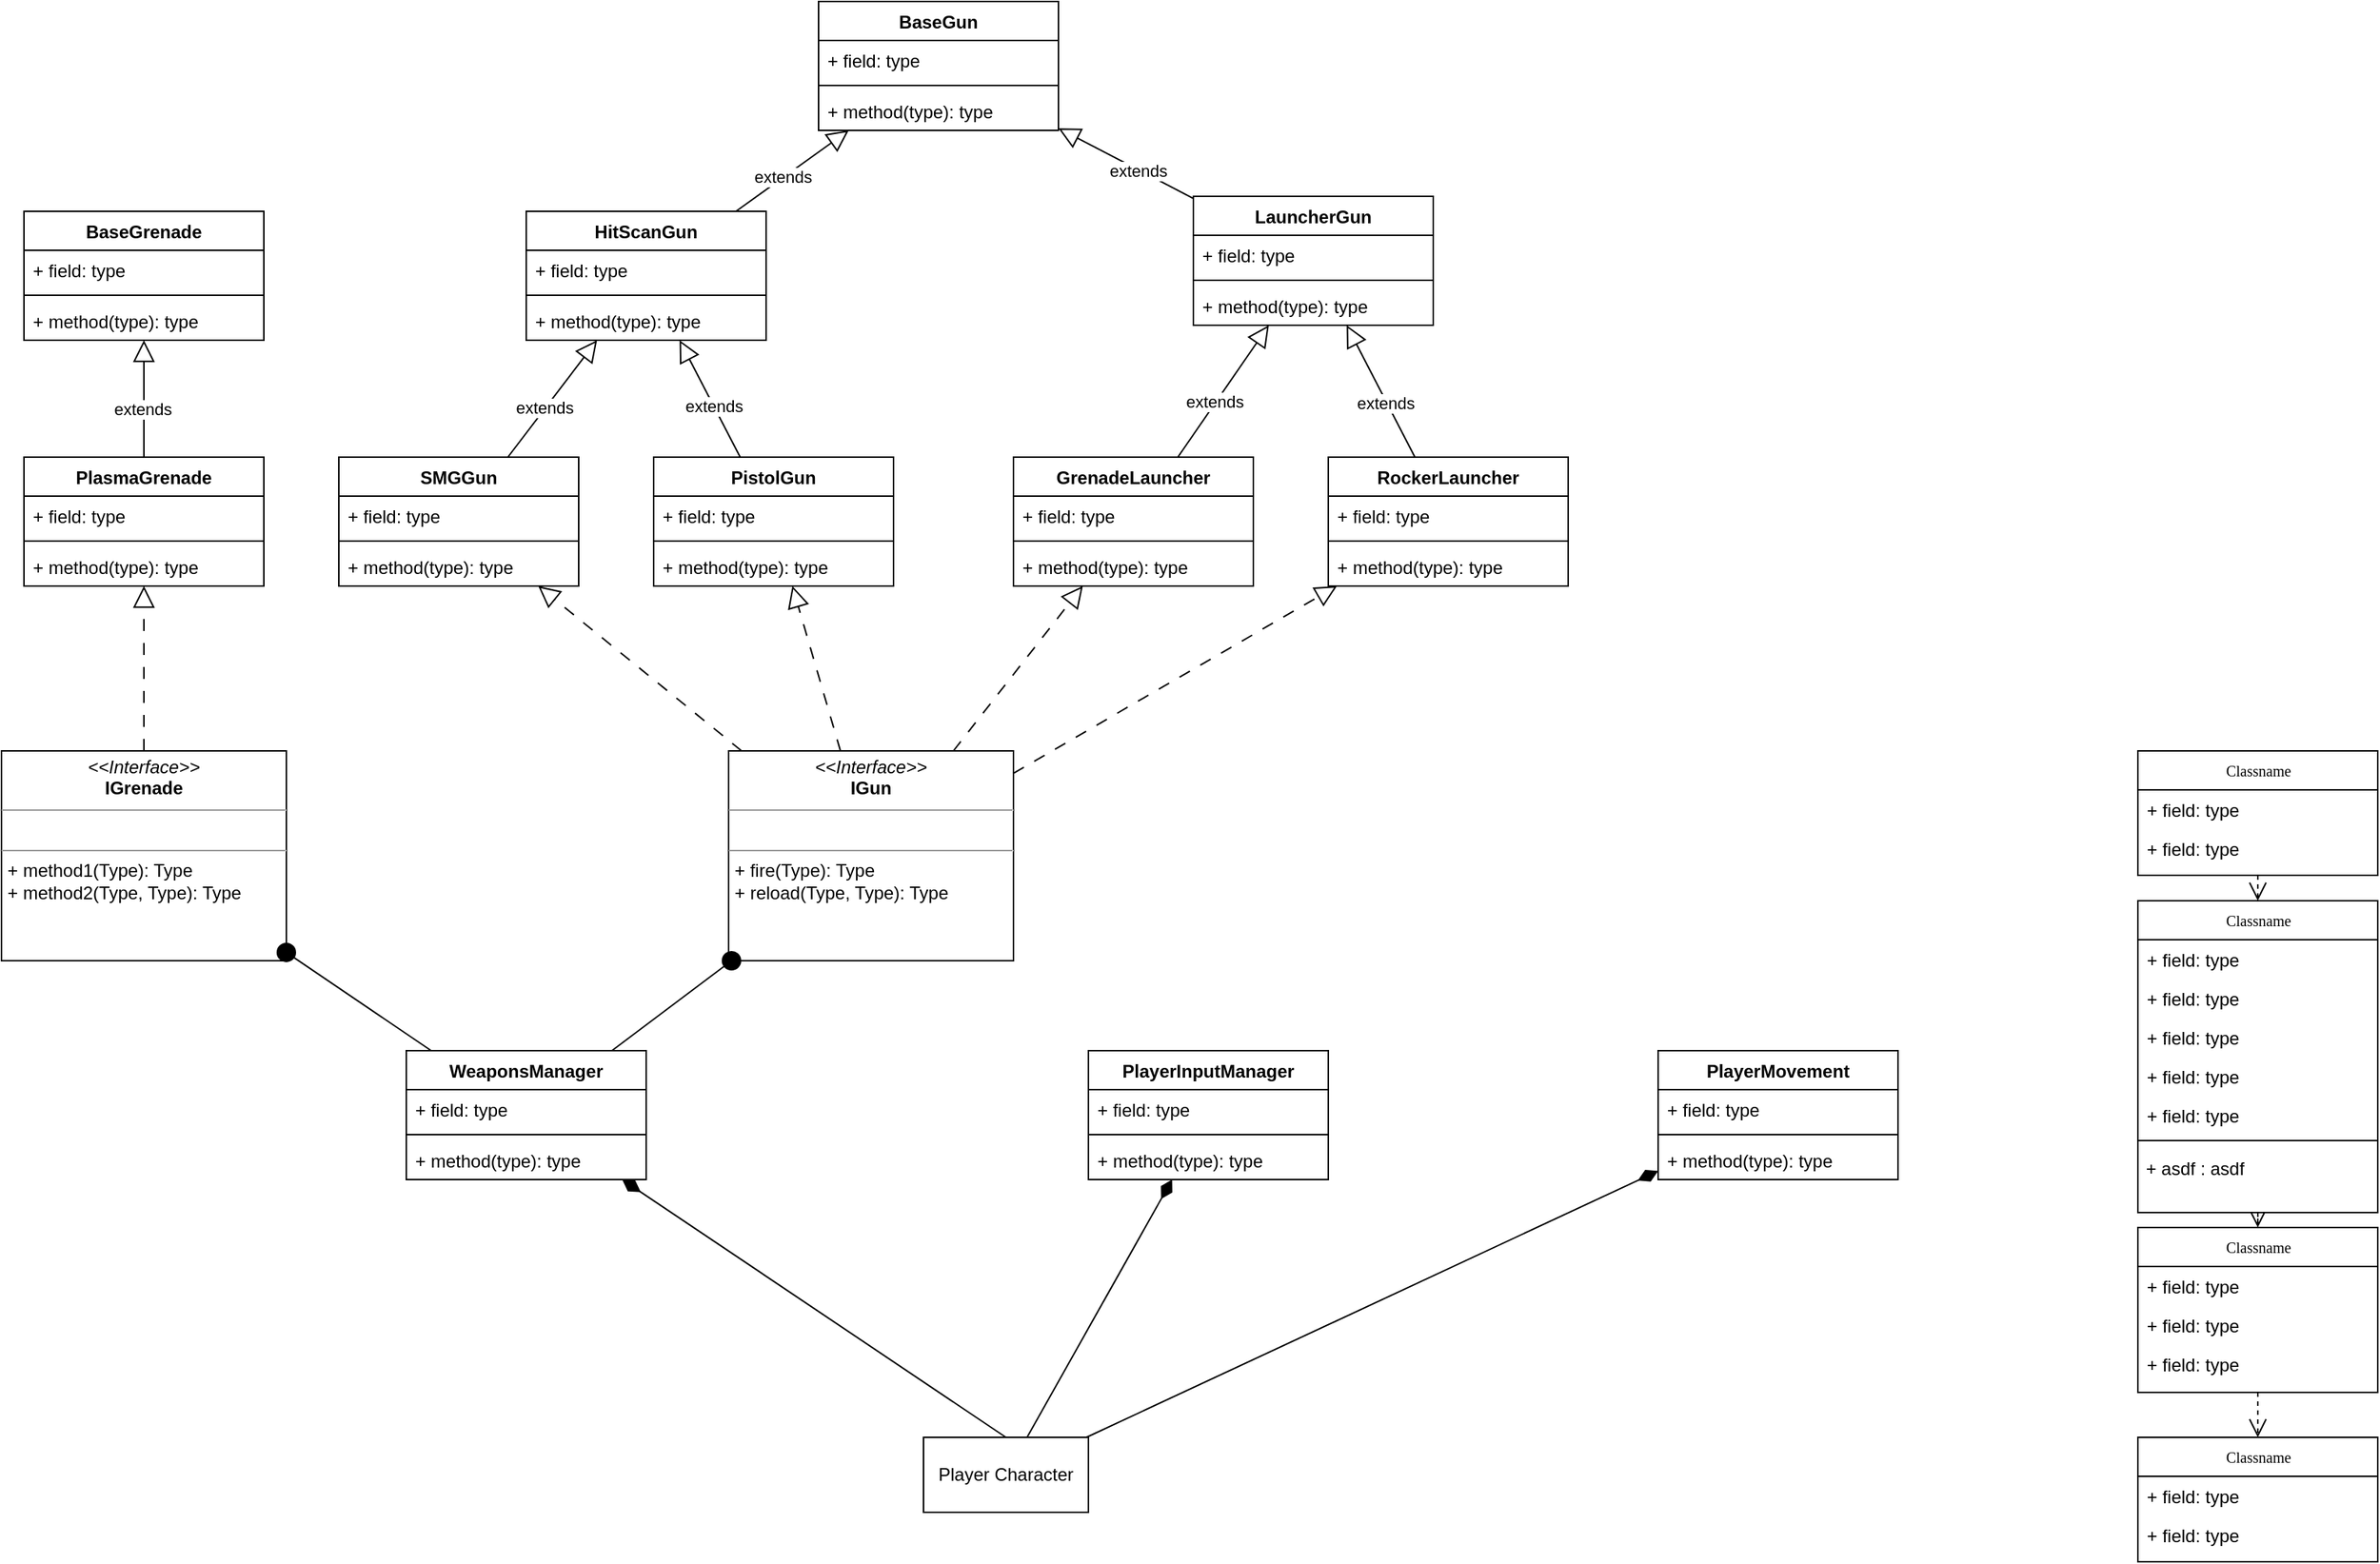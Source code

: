 <mxfile version="26.2.12">
  <diagram name="Page-1" id="c4acf3e9-155e-7222-9cf6-157b1a14988f">
    <mxGraphModel dx="2140" dy="1378" grid="1" gridSize="10" guides="1" tooltips="1" connect="1" arrows="1" fold="1" page="1" pageScale="1" pageWidth="850" pageHeight="1100" background="none" math="0" shadow="0">
      <root>
        <mxCell id="0" />
        <mxCell id="1" parent="0" />
        <mxCell id="5d2195bd80daf111-40" style="edgeStyle=orthogonalEdgeStyle;rounded=0;html=1;dashed=1;labelBackgroundColor=none;startFill=0;endArrow=open;endFill=0;endSize=10;fontFamily=Verdana;fontSize=10;" parent="1" source="17acba5748e5396b-2" target="5d2195bd80daf111-1" edge="1">
          <mxGeometry relative="1" as="geometry">
            <Array as="points" />
          </mxGeometry>
        </mxCell>
        <mxCell id="17acba5748e5396b-2" value="Classname" style="swimlane;html=1;fontStyle=0;childLayout=stackLayout;horizontal=1;startSize=26;fillColor=none;horizontalStack=0;resizeParent=1;resizeLast=0;collapsible=1;marginBottom=0;swimlaneFillColor=#ffffff;rounded=0;shadow=0;comic=0;labelBackgroundColor=none;strokeWidth=1;fontFamily=Verdana;fontSize=10;align=center;" parent="1" vertex="1">
          <mxGeometry x="650" y="620" width="160" height="208" as="geometry" />
        </mxCell>
        <mxCell id="17acba5748e5396b-4" value="+ field: type" style="text;html=1;strokeColor=none;fillColor=none;align=left;verticalAlign=top;spacingLeft=4;spacingRight=4;whiteSpace=wrap;overflow=hidden;rotatable=0;points=[[0,0.5],[1,0.5]];portConstraint=eastwest;" parent="17acba5748e5396b-2" vertex="1">
          <mxGeometry y="26" width="160" height="26" as="geometry" />
        </mxCell>
        <mxCell id="17acba5748e5396b-3" value="+ field: type" style="text;html=1;strokeColor=none;fillColor=none;align=left;verticalAlign=top;spacingLeft=4;spacingRight=4;whiteSpace=wrap;overflow=hidden;rotatable=0;points=[[0,0.5],[1,0.5]];portConstraint=eastwest;" parent="17acba5748e5396b-2" vertex="1">
          <mxGeometry y="52" width="160" height="26" as="geometry" />
        </mxCell>
        <mxCell id="17acba5748e5396b-6" value="+ field: type" style="text;html=1;strokeColor=none;fillColor=none;align=left;verticalAlign=top;spacingLeft=4;spacingRight=4;whiteSpace=wrap;overflow=hidden;rotatable=0;points=[[0,0.5],[1,0.5]];portConstraint=eastwest;" parent="17acba5748e5396b-2" vertex="1">
          <mxGeometry y="78" width="160" height="26" as="geometry" />
        </mxCell>
        <mxCell id="17acba5748e5396b-9" value="+ field: type" style="text;html=1;strokeColor=none;fillColor=none;align=left;verticalAlign=top;spacingLeft=4;spacingRight=4;whiteSpace=wrap;overflow=hidden;rotatable=0;points=[[0,0.5],[1,0.5]];portConstraint=eastwest;" parent="17acba5748e5396b-2" vertex="1">
          <mxGeometry y="104" width="160" height="26" as="geometry" />
        </mxCell>
        <mxCell id="17acba5748e5396b-10" value="+ field: type" style="text;html=1;strokeColor=none;fillColor=none;align=left;verticalAlign=top;spacingLeft=4;spacingRight=4;whiteSpace=wrap;overflow=hidden;rotatable=0;points=[[0,0.5],[1,0.5]];portConstraint=eastwest;" parent="17acba5748e5396b-2" vertex="1">
          <mxGeometry y="130" width="160" height="26" as="geometry" />
        </mxCell>
        <mxCell id="F5jnOW8FbkZTIx8M4Hv_-13" value="" style="line;strokeWidth=1;fillColor=none;align=left;verticalAlign=middle;spacingTop=-1;spacingLeft=3;spacingRight=3;rotatable=0;labelPosition=right;points=[];portConstraint=eastwest;strokeColor=inherit;" vertex="1" parent="17acba5748e5396b-2">
          <mxGeometry y="156" width="160" height="8" as="geometry" />
        </mxCell>
        <mxCell id="F5jnOW8FbkZTIx8M4Hv_-15" value="&amp;nbsp;+ asdf : asdf " style="text;strokeColor=none;align=left;fillColor=none;html=1;verticalAlign=middle;whiteSpace=wrap;rounded=0;" vertex="1" parent="17acba5748e5396b-2">
          <mxGeometry y="164" width="160" height="30" as="geometry" />
        </mxCell>
        <mxCell id="17acba5748e5396b-44" value="Classname" style="swimlane;html=1;fontStyle=0;childLayout=stackLayout;horizontal=1;startSize=26;fillColor=none;horizontalStack=0;resizeParent=1;resizeLast=0;collapsible=1;marginBottom=0;swimlaneFillColor=#ffffff;rounded=0;shadow=0;comic=0;labelBackgroundColor=none;strokeWidth=1;fontFamily=Verdana;fontSize=10;align=center;" parent="1" vertex="1">
          <mxGeometry x="650" y="978" width="160" height="83" as="geometry" />
        </mxCell>
        <mxCell id="17acba5748e5396b-45" value="+ field: type" style="text;html=1;strokeColor=none;fillColor=none;align=left;verticalAlign=top;spacingLeft=4;spacingRight=4;whiteSpace=wrap;overflow=hidden;rotatable=0;points=[[0,0.5],[1,0.5]];portConstraint=eastwest;" parent="17acba5748e5396b-44" vertex="1">
          <mxGeometry y="26" width="160" height="26" as="geometry" />
        </mxCell>
        <mxCell id="17acba5748e5396b-47" value="+ field: type" style="text;html=1;strokeColor=none;fillColor=none;align=left;verticalAlign=top;spacingLeft=4;spacingRight=4;whiteSpace=wrap;overflow=hidden;rotatable=0;points=[[0,0.5],[1,0.5]];portConstraint=eastwest;" parent="17acba5748e5396b-44" vertex="1">
          <mxGeometry y="52" width="160" height="26" as="geometry" />
        </mxCell>
        <mxCell id="5d2195bd80daf111-39" style="edgeStyle=orthogonalEdgeStyle;rounded=0;html=1;dashed=1;labelBackgroundColor=none;startFill=0;endArrow=open;endFill=0;endSize=10;fontFamily=Verdana;fontSize=10;" parent="1" source="5d2195bd80daf111-1" target="17acba5748e5396b-44" edge="1">
          <mxGeometry relative="1" as="geometry" />
        </mxCell>
        <mxCell id="5d2195bd80daf111-1" value="Classname" style="swimlane;html=1;fontStyle=0;childLayout=stackLayout;horizontal=1;startSize=26;fillColor=none;horizontalStack=0;resizeParent=1;resizeLast=0;collapsible=1;marginBottom=0;swimlaneFillColor=#ffffff;rounded=0;shadow=0;comic=0;labelBackgroundColor=none;strokeWidth=1;fontFamily=Verdana;fontSize=10;align=center;" parent="1" vertex="1">
          <mxGeometry x="650" y="838" width="160" height="110" as="geometry" />
        </mxCell>
        <mxCell id="5d2195bd80daf111-2" value="+ field: type" style="text;html=1;strokeColor=none;fillColor=none;align=left;verticalAlign=top;spacingLeft=4;spacingRight=4;whiteSpace=wrap;overflow=hidden;rotatable=0;points=[[0,0.5],[1,0.5]];portConstraint=eastwest;" parent="5d2195bd80daf111-1" vertex="1">
          <mxGeometry y="26" width="160" height="26" as="geometry" />
        </mxCell>
        <mxCell id="5d2195bd80daf111-3" value="+ field: type" style="text;html=1;strokeColor=none;fillColor=none;align=left;verticalAlign=top;spacingLeft=4;spacingRight=4;whiteSpace=wrap;overflow=hidden;rotatable=0;points=[[0,0.5],[1,0.5]];portConstraint=eastwest;" parent="5d2195bd80daf111-1" vertex="1">
          <mxGeometry y="52" width="160" height="26" as="geometry" />
        </mxCell>
        <mxCell id="5d2195bd80daf111-4" value="+ field: type" style="text;html=1;strokeColor=none;fillColor=none;align=left;verticalAlign=top;spacingLeft=4;spacingRight=4;whiteSpace=wrap;overflow=hidden;rotatable=0;points=[[0,0.5],[1,0.5]];portConstraint=eastwest;" parent="5d2195bd80daf111-1" vertex="1">
          <mxGeometry y="78" width="160" height="26" as="geometry" />
        </mxCell>
        <mxCell id="5d2195bd80daf111-41" style="edgeStyle=orthogonalEdgeStyle;rounded=0;html=1;dashed=1;labelBackgroundColor=none;startFill=0;endArrow=open;endFill=0;endSize=10;fontFamily=Verdana;fontSize=10;" parent="1" source="5d2195bd80daf111-5" target="17acba5748e5396b-2" edge="1">
          <mxGeometry relative="1" as="geometry">
            <Array as="points" />
          </mxGeometry>
        </mxCell>
        <mxCell id="5d2195bd80daf111-5" value="Classname" style="swimlane;html=1;fontStyle=0;childLayout=stackLayout;horizontal=1;startSize=26;fillColor=none;horizontalStack=0;resizeParent=1;resizeLast=0;collapsible=1;marginBottom=0;swimlaneFillColor=#ffffff;rounded=0;shadow=0;comic=0;labelBackgroundColor=none;strokeWidth=1;fontFamily=Verdana;fontSize=10;align=center;" parent="1" vertex="1">
          <mxGeometry x="650" y="520" width="160" height="83" as="geometry" />
        </mxCell>
        <mxCell id="5d2195bd80daf111-6" value="+ field: type" style="text;html=1;strokeColor=none;fillColor=none;align=left;verticalAlign=top;spacingLeft=4;spacingRight=4;whiteSpace=wrap;overflow=hidden;rotatable=0;points=[[0,0.5],[1,0.5]];portConstraint=eastwest;" parent="5d2195bd80daf111-5" vertex="1">
          <mxGeometry y="26" width="160" height="26" as="geometry" />
        </mxCell>
        <mxCell id="5d2195bd80daf111-7" value="+ field: type" style="text;html=1;strokeColor=none;fillColor=none;align=left;verticalAlign=top;spacingLeft=4;spacingRight=4;whiteSpace=wrap;overflow=hidden;rotatable=0;points=[[0,0.5],[1,0.5]];portConstraint=eastwest;" parent="5d2195bd80daf111-5" vertex="1">
          <mxGeometry y="52" width="160" height="26" as="geometry" />
        </mxCell>
        <mxCell id="F5jnOW8FbkZTIx8M4Hv_-44" style="rounded=0;orthogonalLoop=1;jettySize=auto;html=1;endArrow=diamondThin;endFill=1;startSize=6;endSize=12;exitX=0.5;exitY=0;exitDx=0;exitDy=0;" edge="1" parent="1" source="F5jnOW8FbkZTIx8M4Hv_-43" target="Zl_Os-EKIDO8VoNOlCzx-9">
          <mxGeometry relative="1" as="geometry" />
        </mxCell>
        <mxCell id="Zl_Os-EKIDO8VoNOlCzx-9" value="WeaponsManager" style="swimlane;fontStyle=1;align=center;verticalAlign=top;childLayout=stackLayout;horizontal=1;startSize=26;horizontalStack=0;resizeParent=1;resizeParentMax=0;resizeLast=0;collapsible=1;marginBottom=0;whiteSpace=wrap;html=1;" parent="1" vertex="1">
          <mxGeometry x="-505" y="720" width="160" height="86" as="geometry" />
        </mxCell>
        <mxCell id="Zl_Os-EKIDO8VoNOlCzx-10" value="+ field: type" style="text;strokeColor=none;fillColor=none;align=left;verticalAlign=top;spacingLeft=4;spacingRight=4;overflow=hidden;rotatable=0;points=[[0,0.5],[1,0.5]];portConstraint=eastwest;whiteSpace=wrap;html=1;" parent="Zl_Os-EKIDO8VoNOlCzx-9" vertex="1">
          <mxGeometry y="26" width="160" height="26" as="geometry" />
        </mxCell>
        <mxCell id="Zl_Os-EKIDO8VoNOlCzx-11" value="" style="line;strokeWidth=1;fillColor=none;align=left;verticalAlign=middle;spacingTop=-1;spacingLeft=3;spacingRight=3;rotatable=0;labelPosition=right;points=[];portConstraint=eastwest;strokeColor=inherit;" parent="Zl_Os-EKIDO8VoNOlCzx-9" vertex="1">
          <mxGeometry y="52" width="160" height="8" as="geometry" />
        </mxCell>
        <mxCell id="Zl_Os-EKIDO8VoNOlCzx-12" value="+ method(type): type" style="text;strokeColor=none;fillColor=none;align=left;verticalAlign=top;spacingLeft=4;spacingRight=4;overflow=hidden;rotatable=0;points=[[0,0.5],[1,0.5]];portConstraint=eastwest;whiteSpace=wrap;html=1;" parent="Zl_Os-EKIDO8VoNOlCzx-9" vertex="1">
          <mxGeometry y="60" width="160" height="26" as="geometry" />
        </mxCell>
        <mxCell id="F5jnOW8FbkZTIx8M4Hv_-2" value="" style="endArrow=block;dashed=1;endFill=0;endSize=12;html=1;rounded=0;startSize=6;jumpSize=6;flowAnimation=0;shadow=0;dashPattern=8 8;" edge="1" parent="1" source="F5jnOW8FbkZTIx8M4Hv_-11" target="F5jnOW8FbkZTIx8M4Hv_-3">
          <mxGeometry width="160" relative="1" as="geometry">
            <mxPoint x="-450" y="158" as="sourcePoint" />
            <mxPoint x="-290" y="158" as="targetPoint" />
          </mxGeometry>
        </mxCell>
        <mxCell id="F5jnOW8FbkZTIx8M4Hv_-3" value="SMGGun" style="swimlane;fontStyle=1;align=center;verticalAlign=top;childLayout=stackLayout;horizontal=1;startSize=26;horizontalStack=0;resizeParent=1;resizeParentMax=0;resizeLast=0;collapsible=1;marginBottom=0;whiteSpace=wrap;html=1;" vertex="1" parent="1">
          <mxGeometry x="-550" y="324" width="160" height="86" as="geometry" />
        </mxCell>
        <mxCell id="F5jnOW8FbkZTIx8M4Hv_-4" value="+ field: type" style="text;strokeColor=none;fillColor=none;align=left;verticalAlign=top;spacingLeft=4;spacingRight=4;overflow=hidden;rotatable=0;points=[[0,0.5],[1,0.5]];portConstraint=eastwest;whiteSpace=wrap;html=1;" vertex="1" parent="F5jnOW8FbkZTIx8M4Hv_-3">
          <mxGeometry y="26" width="160" height="26" as="geometry" />
        </mxCell>
        <mxCell id="F5jnOW8FbkZTIx8M4Hv_-5" value="" style="line;strokeWidth=1;fillColor=none;align=left;verticalAlign=middle;spacingTop=-1;spacingLeft=3;spacingRight=3;rotatable=0;labelPosition=right;points=[];portConstraint=eastwest;strokeColor=inherit;" vertex="1" parent="F5jnOW8FbkZTIx8M4Hv_-3">
          <mxGeometry y="52" width="160" height="8" as="geometry" />
        </mxCell>
        <mxCell id="F5jnOW8FbkZTIx8M4Hv_-6" value="+ method(type): type" style="text;strokeColor=none;fillColor=none;align=left;verticalAlign=top;spacingLeft=4;spacingRight=4;overflow=hidden;rotatable=0;points=[[0,0.5],[1,0.5]];portConstraint=eastwest;whiteSpace=wrap;html=1;" vertex="1" parent="F5jnOW8FbkZTIx8M4Hv_-3">
          <mxGeometry y="60" width="160" height="26" as="geometry" />
        </mxCell>
        <mxCell id="F5jnOW8FbkZTIx8M4Hv_-7" value="PistolGun" style="swimlane;fontStyle=1;align=center;verticalAlign=top;childLayout=stackLayout;horizontal=1;startSize=26;horizontalStack=0;resizeParent=1;resizeParentMax=0;resizeLast=0;collapsible=1;marginBottom=0;whiteSpace=wrap;html=1;" vertex="1" parent="1">
          <mxGeometry x="-340" y="324" width="160" height="86" as="geometry" />
        </mxCell>
        <mxCell id="F5jnOW8FbkZTIx8M4Hv_-8" value="+ field: type" style="text;strokeColor=none;fillColor=none;align=left;verticalAlign=top;spacingLeft=4;spacingRight=4;overflow=hidden;rotatable=0;points=[[0,0.5],[1,0.5]];portConstraint=eastwest;whiteSpace=wrap;html=1;" vertex="1" parent="F5jnOW8FbkZTIx8M4Hv_-7">
          <mxGeometry y="26" width="160" height="26" as="geometry" />
        </mxCell>
        <mxCell id="F5jnOW8FbkZTIx8M4Hv_-9" value="" style="line;strokeWidth=1;fillColor=none;align=left;verticalAlign=middle;spacingTop=-1;spacingLeft=3;spacingRight=3;rotatable=0;labelPosition=right;points=[];portConstraint=eastwest;strokeColor=inherit;" vertex="1" parent="F5jnOW8FbkZTIx8M4Hv_-7">
          <mxGeometry y="52" width="160" height="8" as="geometry" />
        </mxCell>
        <mxCell id="F5jnOW8FbkZTIx8M4Hv_-10" value="+ method(type): type" style="text;strokeColor=none;fillColor=none;align=left;verticalAlign=top;spacingLeft=4;spacingRight=4;overflow=hidden;rotatable=0;points=[[0,0.5],[1,0.5]];portConstraint=eastwest;whiteSpace=wrap;html=1;" vertex="1" parent="F5jnOW8FbkZTIx8M4Hv_-7">
          <mxGeometry y="60" width="160" height="26" as="geometry" />
        </mxCell>
        <mxCell id="F5jnOW8FbkZTIx8M4Hv_-11" value="&lt;p style=&quot;margin:0px;margin-top:4px;text-align:center;&quot;&gt;&lt;i&gt;&amp;lt;&amp;lt;Interface&amp;gt;&amp;gt;&lt;/i&gt;&lt;br&gt;&lt;b&gt;IGun&lt;/b&gt;&lt;/p&gt;&lt;hr size=&quot;1&quot;&gt;&lt;br&gt;&lt;hr size=&quot;1&quot;&gt;&lt;p style=&quot;margin:0px;margin-left:4px;&quot;&gt;+ fire(Type): Type&lt;br&gt;+ reload(Type, Type): Type&lt;/p&gt;" style="verticalAlign=top;align=left;overflow=fill;fontSize=12;fontFamily=Helvetica;html=1;rounded=0;shadow=0;comic=0;labelBackgroundColor=none;strokeWidth=1" vertex="1" parent="1">
          <mxGeometry x="-290" y="520" width="190" height="140" as="geometry" />
        </mxCell>
        <mxCell id="F5jnOW8FbkZTIx8M4Hv_-22" value="PlasmaGrenade" style="swimlane;fontStyle=1;align=center;verticalAlign=top;childLayout=stackLayout;horizontal=1;startSize=26;horizontalStack=0;resizeParent=1;resizeParentMax=0;resizeLast=0;collapsible=1;marginBottom=0;whiteSpace=wrap;html=1;" vertex="1" parent="1">
          <mxGeometry x="-760" y="324" width="160" height="86" as="geometry" />
        </mxCell>
        <mxCell id="F5jnOW8FbkZTIx8M4Hv_-23" value="+ field: type" style="text;strokeColor=none;fillColor=none;align=left;verticalAlign=top;spacingLeft=4;spacingRight=4;overflow=hidden;rotatable=0;points=[[0,0.5],[1,0.5]];portConstraint=eastwest;whiteSpace=wrap;html=1;" vertex="1" parent="F5jnOW8FbkZTIx8M4Hv_-22">
          <mxGeometry y="26" width="160" height="26" as="geometry" />
        </mxCell>
        <mxCell id="F5jnOW8FbkZTIx8M4Hv_-24" value="" style="line;strokeWidth=1;fillColor=none;align=left;verticalAlign=middle;spacingTop=-1;spacingLeft=3;spacingRight=3;rotatable=0;labelPosition=right;points=[];portConstraint=eastwest;strokeColor=inherit;" vertex="1" parent="F5jnOW8FbkZTIx8M4Hv_-22">
          <mxGeometry y="52" width="160" height="8" as="geometry" />
        </mxCell>
        <mxCell id="F5jnOW8FbkZTIx8M4Hv_-25" value="+ method(type): type" style="text;strokeColor=none;fillColor=none;align=left;verticalAlign=top;spacingLeft=4;spacingRight=4;overflow=hidden;rotatable=0;points=[[0,0.5],[1,0.5]];portConstraint=eastwest;whiteSpace=wrap;html=1;" vertex="1" parent="F5jnOW8FbkZTIx8M4Hv_-22">
          <mxGeometry y="60" width="160" height="26" as="geometry" />
        </mxCell>
        <mxCell id="F5jnOW8FbkZTIx8M4Hv_-33" style="rounded=0;orthogonalLoop=1;jettySize=auto;html=1;dashed=1;dashPattern=8 8;endSize=12;endArrow=block;endFill=0;" edge="1" parent="1" source="F5jnOW8FbkZTIx8M4Hv_-32" target="F5jnOW8FbkZTIx8M4Hv_-22">
          <mxGeometry relative="1" as="geometry" />
        </mxCell>
        <mxCell id="F5jnOW8FbkZTIx8M4Hv_-32" value="&lt;p style=&quot;margin:0px;margin-top:4px;text-align:center;&quot;&gt;&lt;i&gt;&amp;lt;&amp;lt;Interface&amp;gt;&amp;gt;&lt;/i&gt;&lt;br&gt;&lt;b&gt;IGrenade&lt;/b&gt;&lt;/p&gt;&lt;hr size=&quot;1&quot;&gt;&lt;br&gt;&lt;hr size=&quot;1&quot;&gt;&lt;p style=&quot;margin:0px;margin-left:4px;&quot;&gt;+ method1(Type): Type&lt;br&gt;+ method2(Type, Type): Type&lt;/p&gt;" style="verticalAlign=top;align=left;overflow=fill;fontSize=12;fontFamily=Helvetica;html=1;rounded=0;shadow=0;comic=0;labelBackgroundColor=none;strokeWidth=1" vertex="1" parent="1">
          <mxGeometry x="-775" y="520" width="190" height="140" as="geometry" />
        </mxCell>
        <mxCell id="F5jnOW8FbkZTIx8M4Hv_-34" value="" style="endArrow=oval;endFill=1;endSize=12;html=1;rounded=0;" edge="1" parent="1" source="Zl_Os-EKIDO8VoNOlCzx-9" target="F5jnOW8FbkZTIx8M4Hv_-32">
          <mxGeometry width="160" relative="1" as="geometry">
            <mxPoint x="-60" y="678" as="sourcePoint" />
            <mxPoint x="100" y="678" as="targetPoint" />
          </mxGeometry>
        </mxCell>
        <mxCell id="F5jnOW8FbkZTIx8M4Hv_-35" value="" style="endArrow=oval;endFill=1;endSize=12;html=1;rounded=0;" edge="1" parent="1" source="Zl_Os-EKIDO8VoNOlCzx-9" target="F5jnOW8FbkZTIx8M4Hv_-11">
          <mxGeometry width="160" relative="1" as="geometry">
            <mxPoint x="183" y="695" as="sourcePoint" />
            <mxPoint x="60" y="528" as="targetPoint" />
          </mxGeometry>
        </mxCell>
        <mxCell id="F5jnOW8FbkZTIx8M4Hv_-38" style="rounded=0;orthogonalLoop=1;jettySize=auto;html=1;dashed=1;dashPattern=8 8;endSize=12;endArrow=block;endFill=0;" edge="1" parent="1" source="F5jnOW8FbkZTIx8M4Hv_-11" target="F5jnOW8FbkZTIx8M4Hv_-7">
          <mxGeometry relative="1" as="geometry">
            <mxPoint x="90" y="221" as="sourcePoint" />
            <mxPoint x="5" y="278" as="targetPoint" />
          </mxGeometry>
        </mxCell>
        <mxCell id="F5jnOW8FbkZTIx8M4Hv_-39" value="PlayerInputManager" style="swimlane;fontStyle=1;align=center;verticalAlign=top;childLayout=stackLayout;horizontal=1;startSize=26;horizontalStack=0;resizeParent=1;resizeParentMax=0;resizeLast=0;collapsible=1;marginBottom=0;whiteSpace=wrap;html=1;" vertex="1" parent="1">
          <mxGeometry x="-50" y="720" width="160" height="86" as="geometry" />
        </mxCell>
        <mxCell id="F5jnOW8FbkZTIx8M4Hv_-40" value="+ field: type" style="text;strokeColor=none;fillColor=none;align=left;verticalAlign=top;spacingLeft=4;spacingRight=4;overflow=hidden;rotatable=0;points=[[0,0.5],[1,0.5]];portConstraint=eastwest;whiteSpace=wrap;html=1;" vertex="1" parent="F5jnOW8FbkZTIx8M4Hv_-39">
          <mxGeometry y="26" width="160" height="26" as="geometry" />
        </mxCell>
        <mxCell id="F5jnOW8FbkZTIx8M4Hv_-41" value="" style="line;strokeWidth=1;fillColor=none;align=left;verticalAlign=middle;spacingTop=-1;spacingLeft=3;spacingRight=3;rotatable=0;labelPosition=right;points=[];portConstraint=eastwest;strokeColor=inherit;" vertex="1" parent="F5jnOW8FbkZTIx8M4Hv_-39">
          <mxGeometry y="52" width="160" height="8" as="geometry" />
        </mxCell>
        <mxCell id="F5jnOW8FbkZTIx8M4Hv_-42" value="+ method(type): type" style="text;strokeColor=none;fillColor=none;align=left;verticalAlign=top;spacingLeft=4;spacingRight=4;overflow=hidden;rotatable=0;points=[[0,0.5],[1,0.5]];portConstraint=eastwest;whiteSpace=wrap;html=1;" vertex="1" parent="F5jnOW8FbkZTIx8M4Hv_-39">
          <mxGeometry y="60" width="160" height="26" as="geometry" />
        </mxCell>
        <mxCell id="F5jnOW8FbkZTIx8M4Hv_-43" value="Player Character" style="html=1;whiteSpace=wrap;" vertex="1" parent="1">
          <mxGeometry x="-160" y="978" width="110" height="50" as="geometry" />
        </mxCell>
        <mxCell id="F5jnOW8FbkZTIx8M4Hv_-45" style="rounded=0;orthogonalLoop=1;jettySize=auto;html=1;endArrow=diamondThin;endFill=1;startSize=6;endSize=12;" edge="1" parent="1" source="F5jnOW8FbkZTIx8M4Hv_-43" target="F5jnOW8FbkZTIx8M4Hv_-39">
          <mxGeometry relative="1" as="geometry">
            <mxPoint x="-155" y="990" as="sourcePoint" />
            <mxPoint x="-175" y="823" as="targetPoint" />
          </mxGeometry>
        </mxCell>
        <mxCell id="F5jnOW8FbkZTIx8M4Hv_-46" value="PlayerMovement" style="swimlane;fontStyle=1;align=center;verticalAlign=top;childLayout=stackLayout;horizontal=1;startSize=26;horizontalStack=0;resizeParent=1;resizeParentMax=0;resizeLast=0;collapsible=1;marginBottom=0;whiteSpace=wrap;html=1;" vertex="1" parent="1">
          <mxGeometry x="330" y="720" width="160" height="86" as="geometry" />
        </mxCell>
        <mxCell id="F5jnOW8FbkZTIx8M4Hv_-47" value="+ field: type" style="text;strokeColor=none;fillColor=none;align=left;verticalAlign=top;spacingLeft=4;spacingRight=4;overflow=hidden;rotatable=0;points=[[0,0.5],[1,0.5]];portConstraint=eastwest;whiteSpace=wrap;html=1;" vertex="1" parent="F5jnOW8FbkZTIx8M4Hv_-46">
          <mxGeometry y="26" width="160" height="26" as="geometry" />
        </mxCell>
        <mxCell id="F5jnOW8FbkZTIx8M4Hv_-48" value="" style="line;strokeWidth=1;fillColor=none;align=left;verticalAlign=middle;spacingTop=-1;spacingLeft=3;spacingRight=3;rotatable=0;labelPosition=right;points=[];portConstraint=eastwest;strokeColor=inherit;" vertex="1" parent="F5jnOW8FbkZTIx8M4Hv_-46">
          <mxGeometry y="52" width="160" height="8" as="geometry" />
        </mxCell>
        <mxCell id="F5jnOW8FbkZTIx8M4Hv_-49" value="+ method(type): type" style="text;strokeColor=none;fillColor=none;align=left;verticalAlign=top;spacingLeft=4;spacingRight=4;overflow=hidden;rotatable=0;points=[[0,0.5],[1,0.5]];portConstraint=eastwest;whiteSpace=wrap;html=1;" vertex="1" parent="F5jnOW8FbkZTIx8M4Hv_-46">
          <mxGeometry y="60" width="160" height="26" as="geometry" />
        </mxCell>
        <mxCell id="F5jnOW8FbkZTIx8M4Hv_-50" style="rounded=0;orthogonalLoop=1;jettySize=auto;html=1;endArrow=diamondThin;endFill=1;startSize=6;endSize=12;" edge="1" parent="1" source="F5jnOW8FbkZTIx8M4Hv_-43" target="F5jnOW8FbkZTIx8M4Hv_-46">
          <mxGeometry relative="1" as="geometry">
            <mxPoint x="75" y="927" as="sourcePoint" />
            <mxPoint x="137" y="830" as="targetPoint" />
          </mxGeometry>
        </mxCell>
        <mxCell id="F5jnOW8FbkZTIx8M4Hv_-55" style="rounded=0;orthogonalLoop=1;jettySize=auto;html=1;endArrow=block;endFill=0;startSize=6;endSize=12;" edge="1" parent="1" source="F5jnOW8FbkZTIx8M4Hv_-3" target="F5jnOW8FbkZTIx8M4Hv_-51">
          <mxGeometry relative="1" as="geometry" />
        </mxCell>
        <mxCell id="F5jnOW8FbkZTIx8M4Hv_-57" value="extends" style="edgeLabel;html=1;align=center;verticalAlign=middle;resizable=0;points=[];" vertex="1" connectable="0" parent="F5jnOW8FbkZTIx8M4Hv_-55">
          <mxGeometry x="-0.172" y="1" relative="1" as="geometry">
            <mxPoint as="offset" />
          </mxGeometry>
        </mxCell>
        <mxCell id="F5jnOW8FbkZTIx8M4Hv_-51" value="HitScanGun" style="swimlane;fontStyle=1;align=center;verticalAlign=top;childLayout=stackLayout;horizontal=1;startSize=26;horizontalStack=0;resizeParent=1;resizeParentMax=0;resizeLast=0;collapsible=1;marginBottom=0;whiteSpace=wrap;html=1;" vertex="1" parent="1">
          <mxGeometry x="-425" y="160" width="160" height="86" as="geometry" />
        </mxCell>
        <mxCell id="F5jnOW8FbkZTIx8M4Hv_-52" value="+ field: type" style="text;strokeColor=none;fillColor=none;align=left;verticalAlign=top;spacingLeft=4;spacingRight=4;overflow=hidden;rotatable=0;points=[[0,0.5],[1,0.5]];portConstraint=eastwest;whiteSpace=wrap;html=1;" vertex="1" parent="F5jnOW8FbkZTIx8M4Hv_-51">
          <mxGeometry y="26" width="160" height="26" as="geometry" />
        </mxCell>
        <mxCell id="F5jnOW8FbkZTIx8M4Hv_-53" value="" style="line;strokeWidth=1;fillColor=none;align=left;verticalAlign=middle;spacingTop=-1;spacingLeft=3;spacingRight=3;rotatable=0;labelPosition=right;points=[];portConstraint=eastwest;strokeColor=inherit;" vertex="1" parent="F5jnOW8FbkZTIx8M4Hv_-51">
          <mxGeometry y="52" width="160" height="8" as="geometry" />
        </mxCell>
        <mxCell id="F5jnOW8FbkZTIx8M4Hv_-54" value="+ method(type): type" style="text;strokeColor=none;fillColor=none;align=left;verticalAlign=top;spacingLeft=4;spacingRight=4;overflow=hidden;rotatable=0;points=[[0,0.5],[1,0.5]];portConstraint=eastwest;whiteSpace=wrap;html=1;" vertex="1" parent="F5jnOW8FbkZTIx8M4Hv_-51">
          <mxGeometry y="60" width="160" height="26" as="geometry" />
        </mxCell>
        <mxCell id="F5jnOW8FbkZTIx8M4Hv_-56" style="rounded=0;orthogonalLoop=1;jettySize=auto;html=1;endArrow=block;endFill=0;startSize=6;endSize=12;" edge="1" parent="1" source="F5jnOW8FbkZTIx8M4Hv_-7" target="F5jnOW8FbkZTIx8M4Hv_-51">
          <mxGeometry relative="1" as="geometry">
            <mxPoint x="-447" y="334" as="sourcePoint" />
            <mxPoint x="-428" y="266" as="targetPoint" />
          </mxGeometry>
        </mxCell>
        <mxCell id="F5jnOW8FbkZTIx8M4Hv_-58" value="extends" style="edgeLabel;html=1;align=center;verticalAlign=middle;resizable=0;points=[];" vertex="1" connectable="0" parent="F5jnOW8FbkZTIx8M4Hv_-56">
          <mxGeometry x="-0.139" y="-1" relative="1" as="geometry">
            <mxPoint x="-1" as="offset" />
          </mxGeometry>
        </mxCell>
        <mxCell id="F5jnOW8FbkZTIx8M4Hv_-59" value="BaseGun" style="swimlane;fontStyle=1;align=center;verticalAlign=top;childLayout=stackLayout;horizontal=1;startSize=26;horizontalStack=0;resizeParent=1;resizeParentMax=0;resizeLast=0;collapsible=1;marginBottom=0;whiteSpace=wrap;html=1;" vertex="1" parent="1">
          <mxGeometry x="-230" y="20" width="160" height="86" as="geometry" />
        </mxCell>
        <mxCell id="F5jnOW8FbkZTIx8M4Hv_-60" value="+ field: type" style="text;strokeColor=none;fillColor=none;align=left;verticalAlign=top;spacingLeft=4;spacingRight=4;overflow=hidden;rotatable=0;points=[[0,0.5],[1,0.5]];portConstraint=eastwest;whiteSpace=wrap;html=1;" vertex="1" parent="F5jnOW8FbkZTIx8M4Hv_-59">
          <mxGeometry y="26" width="160" height="26" as="geometry" />
        </mxCell>
        <mxCell id="F5jnOW8FbkZTIx8M4Hv_-61" value="" style="line;strokeWidth=1;fillColor=none;align=left;verticalAlign=middle;spacingTop=-1;spacingLeft=3;spacingRight=3;rotatable=0;labelPosition=right;points=[];portConstraint=eastwest;strokeColor=inherit;" vertex="1" parent="F5jnOW8FbkZTIx8M4Hv_-59">
          <mxGeometry y="52" width="160" height="8" as="geometry" />
        </mxCell>
        <mxCell id="F5jnOW8FbkZTIx8M4Hv_-62" value="+ method(type): type" style="text;strokeColor=none;fillColor=none;align=left;verticalAlign=top;spacingLeft=4;spacingRight=4;overflow=hidden;rotatable=0;points=[[0,0.5],[1,0.5]];portConstraint=eastwest;whiteSpace=wrap;html=1;" vertex="1" parent="F5jnOW8FbkZTIx8M4Hv_-59">
          <mxGeometry y="60" width="160" height="26" as="geometry" />
        </mxCell>
        <mxCell id="F5jnOW8FbkZTIx8M4Hv_-63" style="rounded=0;orthogonalLoop=1;jettySize=auto;html=1;endArrow=block;endFill=0;startSize=6;endSize=12;" edge="1" parent="1" source="F5jnOW8FbkZTIx8M4Hv_-51" target="F5jnOW8FbkZTIx8M4Hv_-59">
          <mxGeometry relative="1" as="geometry">
            <mxPoint x="-570" y="188" as="sourcePoint" />
            <mxPoint x="-526" y="120" as="targetPoint" />
          </mxGeometry>
        </mxCell>
        <mxCell id="F5jnOW8FbkZTIx8M4Hv_-64" value="extends" style="edgeLabel;html=1;align=center;verticalAlign=middle;resizable=0;points=[];" vertex="1" connectable="0" parent="F5jnOW8FbkZTIx8M4Hv_-63">
          <mxGeometry x="-0.172" y="1" relative="1" as="geometry">
            <mxPoint as="offset" />
          </mxGeometry>
        </mxCell>
        <mxCell id="F5jnOW8FbkZTIx8M4Hv_-65" value="LauncherGun" style="swimlane;fontStyle=1;align=center;verticalAlign=top;childLayout=stackLayout;horizontal=1;startSize=26;horizontalStack=0;resizeParent=1;resizeParentMax=0;resizeLast=0;collapsible=1;marginBottom=0;whiteSpace=wrap;html=1;" vertex="1" parent="1">
          <mxGeometry x="20" y="150" width="160" height="86" as="geometry" />
        </mxCell>
        <mxCell id="F5jnOW8FbkZTIx8M4Hv_-66" value="+ field: type" style="text;strokeColor=none;fillColor=none;align=left;verticalAlign=top;spacingLeft=4;spacingRight=4;overflow=hidden;rotatable=0;points=[[0,0.5],[1,0.5]];portConstraint=eastwest;whiteSpace=wrap;html=1;" vertex="1" parent="F5jnOW8FbkZTIx8M4Hv_-65">
          <mxGeometry y="26" width="160" height="26" as="geometry" />
        </mxCell>
        <mxCell id="F5jnOW8FbkZTIx8M4Hv_-67" value="" style="line;strokeWidth=1;fillColor=none;align=left;verticalAlign=middle;spacingTop=-1;spacingLeft=3;spacingRight=3;rotatable=0;labelPosition=right;points=[];portConstraint=eastwest;strokeColor=inherit;" vertex="1" parent="F5jnOW8FbkZTIx8M4Hv_-65">
          <mxGeometry y="52" width="160" height="8" as="geometry" />
        </mxCell>
        <mxCell id="F5jnOW8FbkZTIx8M4Hv_-68" value="+ method(type): type" style="text;strokeColor=none;fillColor=none;align=left;verticalAlign=top;spacingLeft=4;spacingRight=4;overflow=hidden;rotatable=0;points=[[0,0.5],[1,0.5]];portConstraint=eastwest;whiteSpace=wrap;html=1;" vertex="1" parent="F5jnOW8FbkZTIx8M4Hv_-65">
          <mxGeometry y="60" width="160" height="26" as="geometry" />
        </mxCell>
        <mxCell id="F5jnOW8FbkZTIx8M4Hv_-69" style="rounded=0;orthogonalLoop=1;jettySize=auto;html=1;endArrow=block;endFill=0;startSize=6;endSize=12;" edge="1" parent="1" source="F5jnOW8FbkZTIx8M4Hv_-65" target="F5jnOW8FbkZTIx8M4Hv_-59">
          <mxGeometry relative="1" as="geometry">
            <mxPoint x="-311" y="180" as="sourcePoint" />
            <mxPoint x="-239" y="116" as="targetPoint" />
          </mxGeometry>
        </mxCell>
        <mxCell id="F5jnOW8FbkZTIx8M4Hv_-70" value="extends" style="edgeLabel;html=1;align=center;verticalAlign=middle;resizable=0;points=[];" vertex="1" connectable="0" parent="F5jnOW8FbkZTIx8M4Hv_-69">
          <mxGeometry x="-0.172" y="1" relative="1" as="geometry">
            <mxPoint as="offset" />
          </mxGeometry>
        </mxCell>
        <mxCell id="F5jnOW8FbkZTIx8M4Hv_-71" value="GrenadeLauncher" style="swimlane;fontStyle=1;align=center;verticalAlign=top;childLayout=stackLayout;horizontal=1;startSize=26;horizontalStack=0;resizeParent=1;resizeParentMax=0;resizeLast=0;collapsible=1;marginBottom=0;whiteSpace=wrap;html=1;" vertex="1" parent="1">
          <mxGeometry x="-100" y="324" width="160" height="86" as="geometry" />
        </mxCell>
        <mxCell id="F5jnOW8FbkZTIx8M4Hv_-72" value="+ field: type" style="text;strokeColor=none;fillColor=none;align=left;verticalAlign=top;spacingLeft=4;spacingRight=4;overflow=hidden;rotatable=0;points=[[0,0.5],[1,0.5]];portConstraint=eastwest;whiteSpace=wrap;html=1;" vertex="1" parent="F5jnOW8FbkZTIx8M4Hv_-71">
          <mxGeometry y="26" width="160" height="26" as="geometry" />
        </mxCell>
        <mxCell id="F5jnOW8FbkZTIx8M4Hv_-73" value="" style="line;strokeWidth=1;fillColor=none;align=left;verticalAlign=middle;spacingTop=-1;spacingLeft=3;spacingRight=3;rotatable=0;labelPosition=right;points=[];portConstraint=eastwest;strokeColor=inherit;" vertex="1" parent="F5jnOW8FbkZTIx8M4Hv_-71">
          <mxGeometry y="52" width="160" height="8" as="geometry" />
        </mxCell>
        <mxCell id="F5jnOW8FbkZTIx8M4Hv_-74" value="+ method(type): type" style="text;strokeColor=none;fillColor=none;align=left;verticalAlign=top;spacingLeft=4;spacingRight=4;overflow=hidden;rotatable=0;points=[[0,0.5],[1,0.5]];portConstraint=eastwest;whiteSpace=wrap;html=1;" vertex="1" parent="F5jnOW8FbkZTIx8M4Hv_-71">
          <mxGeometry y="60" width="160" height="26" as="geometry" />
        </mxCell>
        <mxCell id="F5jnOW8FbkZTIx8M4Hv_-75" value="RockerLauncher" style="swimlane;fontStyle=1;align=center;verticalAlign=top;childLayout=stackLayout;horizontal=1;startSize=26;horizontalStack=0;resizeParent=1;resizeParentMax=0;resizeLast=0;collapsible=1;marginBottom=0;whiteSpace=wrap;html=1;" vertex="1" parent="1">
          <mxGeometry x="110" y="324" width="160" height="86" as="geometry" />
        </mxCell>
        <mxCell id="F5jnOW8FbkZTIx8M4Hv_-76" value="+ field: type" style="text;strokeColor=none;fillColor=none;align=left;verticalAlign=top;spacingLeft=4;spacingRight=4;overflow=hidden;rotatable=0;points=[[0,0.5],[1,0.5]];portConstraint=eastwest;whiteSpace=wrap;html=1;" vertex="1" parent="F5jnOW8FbkZTIx8M4Hv_-75">
          <mxGeometry y="26" width="160" height="26" as="geometry" />
        </mxCell>
        <mxCell id="F5jnOW8FbkZTIx8M4Hv_-77" value="" style="line;strokeWidth=1;fillColor=none;align=left;verticalAlign=middle;spacingTop=-1;spacingLeft=3;spacingRight=3;rotatable=0;labelPosition=right;points=[];portConstraint=eastwest;strokeColor=inherit;" vertex="1" parent="F5jnOW8FbkZTIx8M4Hv_-75">
          <mxGeometry y="52" width="160" height="8" as="geometry" />
        </mxCell>
        <mxCell id="F5jnOW8FbkZTIx8M4Hv_-78" value="+ method(type): type" style="text;strokeColor=none;fillColor=none;align=left;verticalAlign=top;spacingLeft=4;spacingRight=4;overflow=hidden;rotatable=0;points=[[0,0.5],[1,0.5]];portConstraint=eastwest;whiteSpace=wrap;html=1;" vertex="1" parent="F5jnOW8FbkZTIx8M4Hv_-75">
          <mxGeometry y="60" width="160" height="26" as="geometry" />
        </mxCell>
        <mxCell id="F5jnOW8FbkZTIx8M4Hv_-79" style="rounded=0;orthogonalLoop=1;jettySize=auto;html=1;endArrow=block;endFill=0;startSize=6;endSize=12;" edge="1" parent="1" source="F5jnOW8FbkZTIx8M4Hv_-75" target="F5jnOW8FbkZTIx8M4Hv_-65">
          <mxGeometry relative="1" as="geometry">
            <mxPoint x="243" y="204" as="sourcePoint" />
            <mxPoint x="137" y="140" as="targetPoint" />
          </mxGeometry>
        </mxCell>
        <mxCell id="F5jnOW8FbkZTIx8M4Hv_-80" value="extends" style="edgeLabel;html=1;align=center;verticalAlign=middle;resizable=0;points=[];" vertex="1" connectable="0" parent="F5jnOW8FbkZTIx8M4Hv_-79">
          <mxGeometry x="-0.172" y="1" relative="1" as="geometry">
            <mxPoint as="offset" />
          </mxGeometry>
        </mxCell>
        <mxCell id="F5jnOW8FbkZTIx8M4Hv_-81" style="rounded=0;orthogonalLoop=1;jettySize=auto;html=1;endArrow=block;endFill=0;startSize=6;endSize=12;" edge="1" parent="1" source="F5jnOW8FbkZTIx8M4Hv_-71" target="F5jnOW8FbkZTIx8M4Hv_-65">
          <mxGeometry relative="1" as="geometry">
            <mxPoint x="-170" y="220" as="sourcePoint" />
            <mxPoint x="48" y="190" as="targetPoint" />
          </mxGeometry>
        </mxCell>
        <mxCell id="F5jnOW8FbkZTIx8M4Hv_-82" value="extends" style="edgeLabel;html=1;align=center;verticalAlign=middle;resizable=0;points=[];" vertex="1" connectable="0" parent="F5jnOW8FbkZTIx8M4Hv_-81">
          <mxGeometry x="-0.172" y="1" relative="1" as="geometry">
            <mxPoint as="offset" />
          </mxGeometry>
        </mxCell>
        <mxCell id="F5jnOW8FbkZTIx8M4Hv_-83" style="rounded=0;orthogonalLoop=1;jettySize=auto;html=1;dashed=1;dashPattern=8 8;endSize=12;endArrow=block;endFill=0;" edge="1" parent="1" source="F5jnOW8FbkZTIx8M4Hv_-11" target="F5jnOW8FbkZTIx8M4Hv_-71">
          <mxGeometry relative="1" as="geometry">
            <mxPoint x="-120" y="503" as="sourcePoint" />
            <mxPoint x="-61" y="450" as="targetPoint" />
          </mxGeometry>
        </mxCell>
        <mxCell id="F5jnOW8FbkZTIx8M4Hv_-84" style="rounded=0;orthogonalLoop=1;jettySize=auto;html=1;dashed=1;dashPattern=8 8;endSize=12;endArrow=block;endFill=0;" edge="1" parent="1" source="F5jnOW8FbkZTIx8M4Hv_-11" target="F5jnOW8FbkZTIx8M4Hv_-75">
          <mxGeometry relative="1" as="geometry">
            <mxPoint x="90" y="523" as="sourcePoint" />
            <mxPoint x="149" y="470" as="targetPoint" />
          </mxGeometry>
        </mxCell>
        <mxCell id="F5jnOW8FbkZTIx8M4Hv_-85" value="BaseGrenade" style="swimlane;fontStyle=1;align=center;verticalAlign=top;childLayout=stackLayout;horizontal=1;startSize=26;horizontalStack=0;resizeParent=1;resizeParentMax=0;resizeLast=0;collapsible=1;marginBottom=0;whiteSpace=wrap;html=1;" vertex="1" parent="1">
          <mxGeometry x="-760" y="160" width="160" height="86" as="geometry" />
        </mxCell>
        <mxCell id="F5jnOW8FbkZTIx8M4Hv_-86" value="+ field: type" style="text;strokeColor=none;fillColor=none;align=left;verticalAlign=top;spacingLeft=4;spacingRight=4;overflow=hidden;rotatable=0;points=[[0,0.5],[1,0.5]];portConstraint=eastwest;whiteSpace=wrap;html=1;" vertex="1" parent="F5jnOW8FbkZTIx8M4Hv_-85">
          <mxGeometry y="26" width="160" height="26" as="geometry" />
        </mxCell>
        <mxCell id="F5jnOW8FbkZTIx8M4Hv_-87" value="" style="line;strokeWidth=1;fillColor=none;align=left;verticalAlign=middle;spacingTop=-1;spacingLeft=3;spacingRight=3;rotatable=0;labelPosition=right;points=[];portConstraint=eastwest;strokeColor=inherit;" vertex="1" parent="F5jnOW8FbkZTIx8M4Hv_-85">
          <mxGeometry y="52" width="160" height="8" as="geometry" />
        </mxCell>
        <mxCell id="F5jnOW8FbkZTIx8M4Hv_-88" value="+ method(type): type" style="text;strokeColor=none;fillColor=none;align=left;verticalAlign=top;spacingLeft=4;spacingRight=4;overflow=hidden;rotatable=0;points=[[0,0.5],[1,0.5]];portConstraint=eastwest;whiteSpace=wrap;html=1;" vertex="1" parent="F5jnOW8FbkZTIx8M4Hv_-85">
          <mxGeometry y="60" width="160" height="26" as="geometry" />
        </mxCell>
        <mxCell id="F5jnOW8FbkZTIx8M4Hv_-89" style="rounded=0;orthogonalLoop=1;jettySize=auto;html=1;endArrow=block;endFill=0;startSize=6;endSize=12;" edge="1" parent="1" source="F5jnOW8FbkZTIx8M4Hv_-22" target="F5jnOW8FbkZTIx8M4Hv_-85">
          <mxGeometry relative="1" as="geometry">
            <mxPoint x="-590" y="288" as="sourcePoint" />
            <mxPoint x="-531" y="210" as="targetPoint" />
          </mxGeometry>
        </mxCell>
        <mxCell id="F5jnOW8FbkZTIx8M4Hv_-90" value="extends" style="edgeLabel;html=1;align=center;verticalAlign=middle;resizable=0;points=[];" vertex="1" connectable="0" parent="F5jnOW8FbkZTIx8M4Hv_-89">
          <mxGeometry x="-0.172" y="1" relative="1" as="geometry">
            <mxPoint as="offset" />
          </mxGeometry>
        </mxCell>
      </root>
    </mxGraphModel>
  </diagram>
</mxfile>
